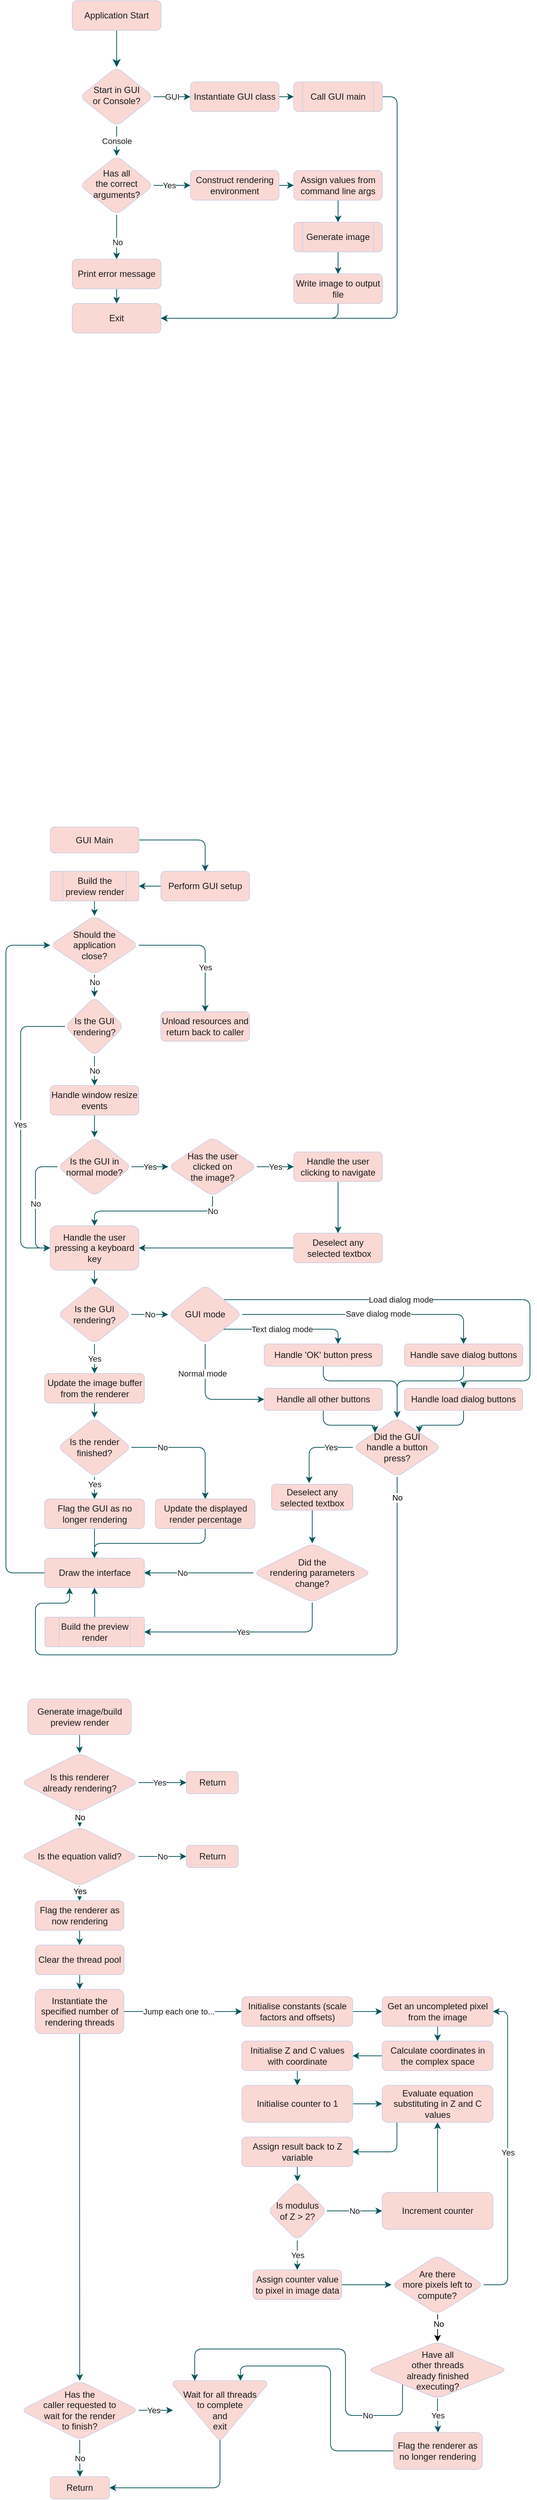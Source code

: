 <mxfile version="13.7.9" type="device"><diagram id="C5RBs43oDa-KdzZeNtuy" name="Page-1"><mxGraphModel dx="788" dy="497" grid="1" gridSize="10" guides="1" tooltips="1" connect="1" arrows="1" fold="1" page="1" pageScale="1" pageWidth="827" pageHeight="1169" math="0" shadow="0"><root><mxCell id="WIyWlLk6GJQsqaUBKTNV-0"/><mxCell id="WIyWlLk6GJQsqaUBKTNV-1" parent="WIyWlLk6GJQsqaUBKTNV-0"/><mxCell id="WIyWlLk6GJQsqaUBKTNV-2" value="" style="rounded=1;html=1;jettySize=auto;orthogonalLoop=1;fontSize=11;endArrow=classic;endFill=1;endSize=8;strokeWidth=1;shadow=0;labelBackgroundColor=none;edgeStyle=orthogonalEdgeStyle;strokeColor=#09555B;fontColor=#1A1A1A;" parent="WIyWlLk6GJQsqaUBKTNV-1" source="WIyWlLk6GJQsqaUBKTNV-3" target="WIyWlLk6GJQsqaUBKTNV-6" edge="1"><mxGeometry relative="1" as="geometry"/></mxCell><mxCell id="WIyWlLk6GJQsqaUBKTNV-3" value="Application Start" style="rounded=1;whiteSpace=wrap;html=1;fontSize=12;glass=0;strokeWidth=1;shadow=0;fillColor=#FAD9D5;strokeColor=#D0CEE2;fontColor=#1A1A1A;" parent="WIyWlLk6GJQsqaUBKTNV-1" vertex="1"><mxGeometry x="160" y="80" width="120" height="40" as="geometry"/></mxCell><mxCell id="x-4yM3eB0JK75DPWQxUd-196" value="Console" style="edgeStyle=orthogonalEdgeStyle;rounded=1;orthogonalLoop=1;jettySize=auto;html=1;fontColor=#1A1A1A;endArrow=classic;endFill=1;strokeColor=#09555B;" parent="WIyWlLk6GJQsqaUBKTNV-1" source="WIyWlLk6GJQsqaUBKTNV-6" target="WIyWlLk6GJQsqaUBKTNV-10" edge="1"><mxGeometry relative="1" as="geometry"/></mxCell><mxCell id="x-4yM3eB0JK75DPWQxUd-197" value="GUI" style="edgeStyle=orthogonalEdgeStyle;rounded=1;orthogonalLoop=1;jettySize=auto;html=1;fontColor=#1A1A1A;endArrow=classic;endFill=1;strokeColor=#09555B;" parent="WIyWlLk6GJQsqaUBKTNV-1" source="WIyWlLk6GJQsqaUBKTNV-6" target="WIyWlLk6GJQsqaUBKTNV-7" edge="1"><mxGeometry relative="1" as="geometry"/></mxCell><mxCell id="WIyWlLk6GJQsqaUBKTNV-6" value="Start in GUI&lt;br&gt;or Console?" style="rhombus;whiteSpace=wrap;html=1;shadow=0;fontFamily=Helvetica;fontSize=12;align=center;strokeWidth=1;spacing=6;spacingTop=-4;fillColor=#FAD9D5;strokeColor=#D0CEE2;fontColor=#1A1A1A;rounded=1;" parent="WIyWlLk6GJQsqaUBKTNV-1" vertex="1"><mxGeometry x="170" y="170" width="100" height="80" as="geometry"/></mxCell><mxCell id="5saQnNZ15889GfvvJSTu-20" value="" style="edgeStyle=orthogonalEdgeStyle;rounded=1;orthogonalLoop=1;jettySize=auto;html=1;strokeColor=#09555B;fontColor=#1A1A1A;" parent="WIyWlLk6GJQsqaUBKTNV-1" source="WIyWlLk6GJQsqaUBKTNV-7" target="5saQnNZ15889GfvvJSTu-17" edge="1"><mxGeometry relative="1" as="geometry"/></mxCell><mxCell id="WIyWlLk6GJQsqaUBKTNV-7" value="Instantiate GUI class" style="rounded=1;whiteSpace=wrap;html=1;fontSize=12;glass=0;strokeWidth=1;shadow=0;fillColor=#FAD9D5;strokeColor=#D0CEE2;fontColor=#1A1A1A;" parent="WIyWlLk6GJQsqaUBKTNV-1" vertex="1"><mxGeometry x="320" y="190" width="120" height="40" as="geometry"/></mxCell><mxCell id="x-4yM3eB0JK75DPWQxUd-198" value="" style="edgeStyle=orthogonalEdgeStyle;rounded=1;orthogonalLoop=1;jettySize=auto;html=1;fontColor=#1A1A1A;endArrow=classic;endFill=1;strokeColor=#09555B;" parent="WIyWlLk6GJQsqaUBKTNV-1" source="WIyWlLk6GJQsqaUBKTNV-10" target="WIyWlLk6GJQsqaUBKTNV-12" edge="1"><mxGeometry relative="1" as="geometry"/></mxCell><mxCell id="x-4yM3eB0JK75DPWQxUd-199" value="Yes" style="edgeLabel;html=1;align=center;verticalAlign=middle;resizable=0;points=[];fontColor=#1A1A1A;" parent="x-4yM3eB0JK75DPWQxUd-198" vertex="1" connectable="0"><mxGeometry x="-0.336" y="-1" relative="1" as="geometry"><mxPoint x="4" y="-1" as="offset"/></mxGeometry></mxCell><mxCell id="x-4yM3eB0JK75DPWQxUd-200" value="" style="edgeStyle=orthogonalEdgeStyle;rounded=1;orthogonalLoop=1;jettySize=auto;html=1;fontColor=#1A1A1A;endArrow=classic;endFill=1;strokeColor=#09555B;" parent="WIyWlLk6GJQsqaUBKTNV-1" source="WIyWlLk6GJQsqaUBKTNV-10" target="WIyWlLk6GJQsqaUBKTNV-11" edge="1"><mxGeometry relative="1" as="geometry"/></mxCell><mxCell id="x-4yM3eB0JK75DPWQxUd-201" value="No" style="edgeLabel;html=1;align=center;verticalAlign=middle;resizable=0;points=[];fontColor=#1A1A1A;" parent="x-4yM3eB0JK75DPWQxUd-200" vertex="1" connectable="0"><mxGeometry x="0.223" y="1" relative="1" as="geometry"><mxPoint as="offset"/></mxGeometry></mxCell><mxCell id="WIyWlLk6GJQsqaUBKTNV-10" value="Has all &lt;br&gt;the correct arguments?" style="rhombus;whiteSpace=wrap;html=1;shadow=0;fontFamily=Helvetica;fontSize=12;align=center;strokeWidth=1;spacing=6;spacingTop=-4;fillColor=#FAD9D5;strokeColor=#D0CEE2;fontColor=#1A1A1A;rounded=1;" parent="WIyWlLk6GJQsqaUBKTNV-1" vertex="1"><mxGeometry x="170" y="290" width="100" height="80" as="geometry"/></mxCell><mxCell id="5saQnNZ15889GfvvJSTu-1" value="" style="edgeStyle=orthogonalEdgeStyle;rounded=1;orthogonalLoop=1;jettySize=auto;html=1;strokeColor=#09555B;fontColor=#1A1A1A;" parent="WIyWlLk6GJQsqaUBKTNV-1" source="WIyWlLk6GJQsqaUBKTNV-11" target="5saQnNZ15889GfvvJSTu-0" edge="1"><mxGeometry relative="1" as="geometry"/></mxCell><mxCell id="WIyWlLk6GJQsqaUBKTNV-11" value="Print error message" style="rounded=1;whiteSpace=wrap;html=1;fontSize=12;glass=0;strokeWidth=1;shadow=0;fillColor=#FAD9D5;strokeColor=#D0CEE2;fontColor=#1A1A1A;" parent="WIyWlLk6GJQsqaUBKTNV-1" vertex="1"><mxGeometry x="160" y="430" width="120" height="40" as="geometry"/></mxCell><mxCell id="5saQnNZ15889GfvvJSTu-8" value="" style="edgeStyle=orthogonalEdgeStyle;rounded=1;orthogonalLoop=1;jettySize=auto;html=1;strokeColor=#09555B;fontColor=#1A1A1A;" parent="WIyWlLk6GJQsqaUBKTNV-1" source="WIyWlLk6GJQsqaUBKTNV-12" target="5saQnNZ15889GfvvJSTu-7" edge="1"><mxGeometry relative="1" as="geometry"/></mxCell><mxCell id="WIyWlLk6GJQsqaUBKTNV-12" value="Construct rendering environment" style="rounded=1;whiteSpace=wrap;html=1;fontSize=12;glass=0;strokeWidth=1;shadow=0;fillColor=#FAD9D5;strokeColor=#D0CEE2;fontColor=#1A1A1A;" parent="WIyWlLk6GJQsqaUBKTNV-1" vertex="1"><mxGeometry x="320" y="310" width="120" height="40" as="geometry"/></mxCell><mxCell id="5saQnNZ15889GfvvJSTu-0" value="Exit" style="rounded=1;whiteSpace=wrap;html=1;fontSize=12;glass=0;strokeWidth=1;shadow=0;fillColor=#FAD9D5;strokeColor=#D0CEE2;fontColor=#1A1A1A;" parent="WIyWlLk6GJQsqaUBKTNV-1" vertex="1"><mxGeometry x="160" y="490" width="120" height="40" as="geometry"/></mxCell><mxCell id="5saQnNZ15889GfvvJSTu-11" value="" style="edgeStyle=orthogonalEdgeStyle;rounded=1;orthogonalLoop=1;jettySize=auto;html=1;entryX=0.5;entryY=0;entryDx=0;entryDy=0;strokeColor=#09555B;fontColor=#1A1A1A;" parent="WIyWlLk6GJQsqaUBKTNV-1" source="5saQnNZ15889GfvvJSTu-7" target="5saQnNZ15889GfvvJSTu-15" edge="1"><mxGeometry relative="1" as="geometry"><mxPoint x="520" y="370" as="targetPoint"/></mxGeometry></mxCell><mxCell id="5saQnNZ15889GfvvJSTu-7" value="Assign values from command line args" style="rounded=1;whiteSpace=wrap;html=1;fontSize=12;glass=0;strokeWidth=1;shadow=0;fillColor=#FAD9D5;strokeColor=#D0CEE2;fontColor=#1A1A1A;" parent="WIyWlLk6GJQsqaUBKTNV-1" vertex="1"><mxGeometry x="460" y="310" width="120" height="40" as="geometry"/></mxCell><mxCell id="5saQnNZ15889GfvvJSTu-13" value="" style="edgeStyle=orthogonalEdgeStyle;rounded=1;orthogonalLoop=1;jettySize=auto;html=1;exitX=0.5;exitY=1;exitDx=0;exitDy=0;strokeColor=#09555B;fontColor=#1A1A1A;" parent="WIyWlLk6GJQsqaUBKTNV-1" source="5saQnNZ15889GfvvJSTu-15" target="5saQnNZ15889GfvvJSTu-12" edge="1"><mxGeometry relative="1" as="geometry"><mxPoint x="550" y="440" as="sourcePoint"/></mxGeometry></mxCell><mxCell id="5saQnNZ15889GfvvJSTu-14" style="edgeStyle=orthogonalEdgeStyle;rounded=1;orthogonalLoop=1;jettySize=auto;html=1;entryX=1;entryY=0.5;entryDx=0;entryDy=0;strokeColor=#09555B;fontColor=#1A1A1A;" parent="WIyWlLk6GJQsqaUBKTNV-1" source="5saQnNZ15889GfvvJSTu-12" target="5saQnNZ15889GfvvJSTu-0" edge="1"><mxGeometry relative="1" as="geometry"><Array as="points"><mxPoint x="520" y="510"/></Array></mxGeometry></mxCell><mxCell id="5saQnNZ15889GfvvJSTu-12" value="Write image to output file" style="rounded=1;whiteSpace=wrap;html=1;fontSize=12;glass=0;strokeWidth=1;shadow=0;fillColor=#FAD9D5;strokeColor=#D0CEE2;fontColor=#1A1A1A;" parent="WIyWlLk6GJQsqaUBKTNV-1" vertex="1"><mxGeometry x="460" y="450" width="120" height="40" as="geometry"/></mxCell><mxCell id="5saQnNZ15889GfvvJSTu-15" value="Generate image" style="shape=process;whiteSpace=wrap;html=1;backgroundOutline=1;fillColor=#FAD9D5;strokeColor=#D0CEE2;fontColor=#1A1A1A;rounded=1;" parent="WIyWlLk6GJQsqaUBKTNV-1" vertex="1"><mxGeometry x="460" y="380" width="120" height="40" as="geometry"/></mxCell><mxCell id="5saQnNZ15889GfvvJSTu-21" style="edgeStyle=orthogonalEdgeStyle;rounded=1;orthogonalLoop=1;jettySize=auto;html=1;entryX=1;entryY=0.5;entryDx=0;entryDy=0;strokeColor=#09555B;fontColor=#1A1A1A;" parent="WIyWlLk6GJQsqaUBKTNV-1" source="5saQnNZ15889GfvvJSTu-17" target="5saQnNZ15889GfvvJSTu-0" edge="1"><mxGeometry relative="1" as="geometry"><Array as="points"><mxPoint x="600" y="210"/><mxPoint x="600" y="510"/></Array></mxGeometry></mxCell><mxCell id="5saQnNZ15889GfvvJSTu-17" value="Call GUI main" style="shape=process;whiteSpace=wrap;html=1;backgroundOutline=1;fillColor=#FAD9D5;strokeColor=#D0CEE2;fontColor=#1A1A1A;rounded=1;" parent="WIyWlLk6GJQsqaUBKTNV-1" vertex="1"><mxGeometry x="460" y="190" width="120" height="40" as="geometry"/></mxCell><mxCell id="x-4yM3eB0JK75DPWQxUd-4" value="" style="edgeStyle=orthogonalEdgeStyle;rounded=1;orthogonalLoop=1;jettySize=auto;html=1;strokeColor=#09555B;fontColor=#1A1A1A;" parent="WIyWlLk6GJQsqaUBKTNV-1" source="x-4yM3eB0JK75DPWQxUd-0" target="x-4yM3eB0JK75DPWQxUd-3" edge="1"><mxGeometry relative="1" as="geometry"/></mxCell><mxCell id="x-4yM3eB0JK75DPWQxUd-0" value="GUI Main" style="rounded=1;whiteSpace=wrap;html=1;fillColor=#FAD9D5;strokeColor=#D0CEE2;fontColor=#1A1A1A;" parent="WIyWlLk6GJQsqaUBKTNV-1" vertex="1"><mxGeometry x="130.25" y="1199" width="120" height="35" as="geometry"/></mxCell><mxCell id="x-4yM3eB0JK75DPWQxUd-7" value="" style="edgeStyle=orthogonalEdgeStyle;rounded=1;orthogonalLoop=1;jettySize=auto;html=1;strokeColor=#09555B;fontColor=#1A1A1A;entryX=1;entryY=0.5;entryDx=0;entryDy=0;" parent="WIyWlLk6GJQsqaUBKTNV-1" source="x-4yM3eB0JK75DPWQxUd-3" target="x-4yM3eB0JK75DPWQxUd-113" edge="1"><mxGeometry relative="1" as="geometry"><Array as="points"/></mxGeometry></mxCell><mxCell id="x-4yM3eB0JK75DPWQxUd-3" value="Perform GUI setup" style="rounded=1;whiteSpace=wrap;html=1;fillColor=#FAD9D5;strokeColor=#D0CEE2;fontColor=#1A1A1A;" parent="WIyWlLk6GJQsqaUBKTNV-1" vertex="1"><mxGeometry x="280" y="1259" width="120" height="40" as="geometry"/></mxCell><mxCell id="x-4yM3eB0JK75DPWQxUd-17" value="" style="edgeStyle=orthogonalEdgeStyle;rounded=1;orthogonalLoop=1;jettySize=auto;html=1;strokeColor=#09555B;fontColor=#1A1A1A;" parent="WIyWlLk6GJQsqaUBKTNV-1" source="x-4yM3eB0JK75DPWQxUd-13" target="x-4yM3eB0JK75DPWQxUd-16" edge="1"><mxGeometry relative="1" as="geometry"/></mxCell><mxCell id="x-4yM3eB0JK75DPWQxUd-18" value="Yes" style="edgeLabel;html=1;align=center;verticalAlign=middle;resizable=0;points=[];fontColor=#1A1A1A;rounded=1;" parent="x-4yM3eB0JK75DPWQxUd-17" vertex="1" connectable="0"><mxGeometry x="0.334" relative="1" as="geometry"><mxPoint as="offset"/></mxGeometry></mxCell><mxCell id="x-4yM3eB0JK75DPWQxUd-21" style="edgeStyle=orthogonalEdgeStyle;rounded=1;orthogonalLoop=1;jettySize=auto;html=1;entryX=0.5;entryY=0;entryDx=0;entryDy=0;strokeColor=#09555B;fontColor=#1A1A1A;" parent="WIyWlLk6GJQsqaUBKTNV-1" source="x-4yM3eB0JK75DPWQxUd-13" target="x-4yM3eB0JK75DPWQxUd-26" edge="1"><mxGeometry relative="1" as="geometry"><mxPoint x="190" y="1439.0" as="targetPoint"/></mxGeometry></mxCell><mxCell id="x-4yM3eB0JK75DPWQxUd-22" value="No" style="edgeLabel;html=1;align=center;verticalAlign=middle;resizable=0;points=[];fontColor=#1A1A1A;rounded=1;" parent="x-4yM3eB0JK75DPWQxUd-21" vertex="1" connectable="0"><mxGeometry x="0.356" y="-1" relative="1" as="geometry"><mxPoint x="1" y="-4" as="offset"/></mxGeometry></mxCell><mxCell id="x-4yM3eB0JK75DPWQxUd-13" value="Should the &lt;br&gt;application &lt;br&gt;close?" style="rhombus;whiteSpace=wrap;html=1;fillColor=#FAD9D5;strokeColor=#D0CEE2;fontColor=#1A1A1A;rounded=1;" parent="WIyWlLk6GJQsqaUBKTNV-1" vertex="1"><mxGeometry x="130" y="1319" width="120" height="80" as="geometry"/></mxCell><mxCell id="x-4yM3eB0JK75DPWQxUd-16" value="Unload resources and return back to caller" style="rounded=1;whiteSpace=wrap;html=1;fillColor=#FAD9D5;strokeColor=#D0CEE2;fontColor=#1A1A1A;" parent="WIyWlLk6GJQsqaUBKTNV-1" vertex="1"><mxGeometry x="280" y="1449" width="120" height="40" as="geometry"/></mxCell><mxCell id="x-4yM3eB0JK75DPWQxUd-30" value="No" style="edgeStyle=orthogonalEdgeStyle;rounded=1;orthogonalLoop=1;jettySize=auto;html=1;entryX=0.5;entryY=0;entryDx=0;entryDy=0;strokeColor=#09555B;fontColor=#1A1A1A;" parent="WIyWlLk6GJQsqaUBKTNV-1" source="x-4yM3eB0JK75DPWQxUd-26" target="x-4yM3eB0JK75DPWQxUd-100" edge="1"><mxGeometry relative="1" as="geometry"/></mxCell><mxCell id="x-4yM3eB0JK75DPWQxUd-44" style="edgeStyle=orthogonalEdgeStyle;rounded=1;orthogonalLoop=1;jettySize=auto;html=1;entryX=0;entryY=0.5;entryDx=0;entryDy=0;strokeColor=#09555B;fontColor=#1A1A1A;" parent="WIyWlLk6GJQsqaUBKTNV-1" source="x-4yM3eB0JK75DPWQxUd-26" target="x-4yM3eB0JK75DPWQxUd-40" edge="1"><mxGeometry relative="1" as="geometry"><Array as="points"><mxPoint x="90" y="1469"/><mxPoint x="90" y="1769"/></Array></mxGeometry></mxCell><mxCell id="x-4yM3eB0JK75DPWQxUd-45" value="Yes" style="edgeLabel;html=1;align=center;verticalAlign=middle;resizable=0;points=[];fontColor=#1A1A1A;rounded=1;" parent="x-4yM3eB0JK75DPWQxUd-44" vertex="1" connectable="0"><mxGeometry x="-0.034" y="-1" relative="1" as="geometry"><mxPoint as="offset"/></mxGeometry></mxCell><mxCell id="x-4yM3eB0JK75DPWQxUd-26" value="Is the GUI rendering?" style="rhombus;whiteSpace=wrap;html=1;fillColor=#FAD9D5;strokeColor=#D0CEE2;fontColor=#1A1A1A;rounded=1;" parent="WIyWlLk6GJQsqaUBKTNV-1" vertex="1"><mxGeometry x="150" y="1429" width="80" height="80" as="geometry"/></mxCell><mxCell id="x-4yM3eB0JK75DPWQxUd-32" value="Yes" style="edgeStyle=orthogonalEdgeStyle;rounded=1;orthogonalLoop=1;jettySize=auto;html=1;entryX=0;entryY=0.5;entryDx=0;entryDy=0;strokeColor=#09555B;fontColor=#1A1A1A;" parent="WIyWlLk6GJQsqaUBKTNV-1" source="x-4yM3eB0JK75DPWQxUd-29" target="x-4yM3eB0JK75DPWQxUd-36" edge="1"><mxGeometry relative="1" as="geometry"><mxPoint as="offset"/></mxGeometry></mxCell><mxCell id="x-4yM3eB0JK75DPWQxUd-43" value="No" style="edgeStyle=orthogonalEdgeStyle;rounded=1;orthogonalLoop=1;jettySize=auto;html=1;entryX=0;entryY=0.5;entryDx=0;entryDy=0;strokeColor=#09555B;fontColor=#1A1A1A;" parent="WIyWlLk6GJQsqaUBKTNV-1" source="x-4yM3eB0JK75DPWQxUd-29" target="x-4yM3eB0JK75DPWQxUd-40" edge="1"><mxGeometry relative="1" as="geometry"><Array as="points"><mxPoint x="110" y="1659"/><mxPoint x="110" y="1769"/></Array></mxGeometry></mxCell><mxCell id="x-4yM3eB0JK75DPWQxUd-29" value="Is the GUI in normal mode?" style="rhombus;whiteSpace=wrap;html=1;fillColor=#FAD9D5;strokeColor=#D0CEE2;fontColor=#1A1A1A;rounded=1;" parent="WIyWlLk6GJQsqaUBKTNV-1" vertex="1"><mxGeometry x="140" y="1619" width="100" height="80" as="geometry"/></mxCell><mxCell id="x-4yM3eB0JK75DPWQxUd-35" value="" style="edgeStyle=orthogonalEdgeStyle;rounded=1;orthogonalLoop=1;jettySize=auto;html=1;strokeColor=#09555B;fontColor=#1A1A1A;" parent="WIyWlLk6GJQsqaUBKTNV-1" source="x-4yM3eB0JK75DPWQxUd-31" target="x-4yM3eB0JK75DPWQxUd-34" edge="1"><mxGeometry relative="1" as="geometry"/></mxCell><mxCell id="x-4yM3eB0JK75DPWQxUd-31" value="Handle the user clicking to navigate" style="rounded=1;whiteSpace=wrap;html=1;fillColor=#FAD9D5;strokeColor=#D0CEE2;fontColor=#1A1A1A;" parent="WIyWlLk6GJQsqaUBKTNV-1" vertex="1"><mxGeometry x="460" y="1639" width="120" height="40" as="geometry"/></mxCell><mxCell id="x-4yM3eB0JK75DPWQxUd-41" value="" style="edgeStyle=orthogonalEdgeStyle;rounded=1;orthogonalLoop=1;jettySize=auto;html=1;strokeColor=#09555B;fontColor=#1A1A1A;" parent="WIyWlLk6GJQsqaUBKTNV-1" source="x-4yM3eB0JK75DPWQxUd-34" target="x-4yM3eB0JK75DPWQxUd-40" edge="1"><mxGeometry relative="1" as="geometry"><Array as="points"><mxPoint x="420" y="1769"/><mxPoint x="420" y="1769"/></Array></mxGeometry></mxCell><mxCell id="x-4yM3eB0JK75DPWQxUd-34" value="Deselect any&lt;br&gt;&amp;nbsp;selected textbox" style="rounded=1;whiteSpace=wrap;html=1;fillColor=#FAD9D5;strokeColor=#D0CEE2;fontColor=#1A1A1A;" parent="WIyWlLk6GJQsqaUBKTNV-1" vertex="1"><mxGeometry x="460" y="1749" width="120" height="40" as="geometry"/></mxCell><mxCell id="x-4yM3eB0JK75DPWQxUd-38" value="Yes" style="edgeStyle=orthogonalEdgeStyle;rounded=1;orthogonalLoop=1;jettySize=auto;html=1;entryX=0;entryY=0.5;entryDx=0;entryDy=0;strokeColor=#09555B;fontColor=#1A1A1A;" parent="WIyWlLk6GJQsqaUBKTNV-1" source="x-4yM3eB0JK75DPWQxUd-36" target="x-4yM3eB0JK75DPWQxUd-31" edge="1"><mxGeometry relative="1" as="geometry"><mxPoint x="340" y="1739" as="targetPoint"/></mxGeometry></mxCell><mxCell id="x-4yM3eB0JK75DPWQxUd-42" value="No" style="edgeStyle=orthogonalEdgeStyle;rounded=1;orthogonalLoop=1;jettySize=auto;html=1;strokeColor=#09555B;fontColor=#1A1A1A;" parent="WIyWlLk6GJQsqaUBKTNV-1" source="x-4yM3eB0JK75DPWQxUd-36" target="x-4yM3eB0JK75DPWQxUd-40" edge="1"><mxGeometry x="-0.8" relative="1" as="geometry"><Array as="points"><mxPoint x="350" y="1719"/><mxPoint x="190" y="1719"/></Array><mxPoint as="offset"/></mxGeometry></mxCell><mxCell id="x-4yM3eB0JK75DPWQxUd-36" value="Has the user &lt;br&gt;clicked on &lt;br&gt;the image?" style="rhombus;whiteSpace=wrap;html=1;fillColor=#FAD9D5;strokeColor=#D0CEE2;fontColor=#1A1A1A;rounded=1;" parent="WIyWlLk6GJQsqaUBKTNV-1" vertex="1"><mxGeometry x="290" y="1619" width="120" height="80" as="geometry"/></mxCell><mxCell id="x-4yM3eB0JK75DPWQxUd-57" style="edgeStyle=orthogonalEdgeStyle;rounded=1;orthogonalLoop=1;jettySize=auto;html=1;strokeColor=#09555B;fontColor=#1A1A1A;" parent="WIyWlLk6GJQsqaUBKTNV-1" source="x-4yM3eB0JK75DPWQxUd-40" target="x-4yM3eB0JK75DPWQxUd-56" edge="1"><mxGeometry relative="1" as="geometry"/></mxCell><mxCell id="x-4yM3eB0JK75DPWQxUd-40" value="Handle the user pressing a keyboard key" style="whiteSpace=wrap;html=1;rounded=1;fillColor=#FAD9D5;strokeColor=#D0CEE2;fontColor=#1A1A1A;" parent="WIyWlLk6GJQsqaUBKTNV-1" vertex="1"><mxGeometry x="130" y="1739" width="120" height="60" as="geometry"/></mxCell><mxCell id="x-4yM3eB0JK75DPWQxUd-62" style="edgeStyle=orthogonalEdgeStyle;rounded=1;orthogonalLoop=1;jettySize=auto;html=1;exitX=1;exitY=0.5;exitDx=0;exitDy=0;entryX=0.5;entryY=0;entryDx=0;entryDy=0;strokeColor=#09555B;fontColor=#1A1A1A;" parent="WIyWlLk6GJQsqaUBKTNV-1" source="x-4yM3eB0JK75DPWQxUd-46" target="x-4yM3eB0JK75DPWQxUd-59" edge="1"><mxGeometry relative="1" as="geometry"/></mxCell><mxCell id="x-4yM3eB0JK75DPWQxUd-63" value="Save dialog mode" style="edgeLabel;html=1;align=center;verticalAlign=middle;resizable=0;points=[];fontColor=#1A1A1A;rounded=1;" parent="x-4yM3eB0JK75DPWQxUd-62" vertex="1" connectable="0"><mxGeometry x="0.08" y="1" relative="1" as="geometry"><mxPoint as="offset"/></mxGeometry></mxCell><mxCell id="x-4yM3eB0JK75DPWQxUd-67" style="edgeStyle=orthogonalEdgeStyle;rounded=1;orthogonalLoop=1;jettySize=auto;html=1;entryX=0;entryY=0.5;entryDx=0;entryDy=0;strokeColor=#09555B;fontColor=#1A1A1A;" parent="WIyWlLk6GJQsqaUBKTNV-1" source="x-4yM3eB0JK75DPWQxUd-46" target="x-4yM3eB0JK75DPWQxUd-61" edge="1"><mxGeometry relative="1" as="geometry"><Array as="points"><mxPoint x="340" y="1974"/></Array></mxGeometry></mxCell><mxCell id="x-4yM3eB0JK75DPWQxUd-68" value="Normal mode" style="edgeLabel;html=1;align=center;verticalAlign=middle;resizable=0;points=[];fontColor=#1A1A1A;rounded=1;" parent="x-4yM3eB0JK75DPWQxUd-67" vertex="1" connectable="0"><mxGeometry x="0.001" y="3" relative="1" as="geometry"><mxPoint x="-7" y="-32" as="offset"/></mxGeometry></mxCell><mxCell id="x-4yM3eB0JK75DPWQxUd-69" style="edgeStyle=orthogonalEdgeStyle;rounded=1;orthogonalLoop=1;jettySize=auto;html=1;exitX=1;exitY=0;exitDx=0;exitDy=0;entryX=0.5;entryY=0;entryDx=0;entryDy=0;strokeColor=#09555B;fontColor=#1A1A1A;" parent="WIyWlLk6GJQsqaUBKTNV-1" source="x-4yM3eB0JK75DPWQxUd-46" target="x-4yM3eB0JK75DPWQxUd-60" edge="1"><mxGeometry relative="1" as="geometry"><Array as="points"><mxPoint x="780" y="1839"/><mxPoint x="780" y="1949"/><mxPoint x="690" y="1949"/></Array></mxGeometry></mxCell><mxCell id="x-4yM3eB0JK75DPWQxUd-70" value="Load dialog mode" style="edgeLabel;html=1;align=center;verticalAlign=middle;resizable=0;points=[];fontColor=#1A1A1A;rounded=1;" parent="x-4yM3eB0JK75DPWQxUd-69" vertex="1" connectable="0"><mxGeometry x="-0.21" y="-2" relative="1" as="geometry"><mxPoint x="-7" y="-2" as="offset"/></mxGeometry></mxCell><mxCell id="x-4yM3eB0JK75DPWQxUd-46" value="GUI mode" style="rhombus;whiteSpace=wrap;html=1;fillColor=#FAD9D5;strokeColor=#D0CEE2;fontColor=#1A1A1A;rounded=1;" parent="WIyWlLk6GJQsqaUBKTNV-1" vertex="1"><mxGeometry x="290" y="1819" width="100" height="80" as="geometry"/></mxCell><mxCell id="x-4yM3eB0JK75DPWQxUd-72" style="edgeStyle=orthogonalEdgeStyle;rounded=1;orthogonalLoop=1;jettySize=auto;html=1;entryX=0.5;entryY=0;entryDx=0;entryDy=0;strokeColor=#09555B;fontColor=#1A1A1A;" parent="WIyWlLk6GJQsqaUBKTNV-1" source="x-4yM3eB0JK75DPWQxUd-51" target="x-4yM3eB0JK75DPWQxUd-71" edge="1"><mxGeometry relative="1" as="geometry"><Array as="points"><mxPoint x="500" y="1949"/><mxPoint x="600" y="1949"/></Array></mxGeometry></mxCell><mxCell id="x-4yM3eB0JK75DPWQxUd-51" value="Handle 'OK' button press" style="rounded=1;whiteSpace=wrap;html=1;fillColor=#FAD9D5;strokeColor=#D0CEE2;fontColor=#1A1A1A;" parent="WIyWlLk6GJQsqaUBKTNV-1" vertex="1"><mxGeometry x="420" y="1899" width="160" height="30" as="geometry"/></mxCell><mxCell id="x-4yM3eB0JK75DPWQxUd-52" value="" style="edgeStyle=orthogonalEdgeStyle;rounded=1;orthogonalLoop=1;jettySize=auto;html=1;exitX=1;exitY=1;exitDx=0;exitDy=0;strokeColor=#09555B;fontColor=#1A1A1A;" parent="WIyWlLk6GJQsqaUBKTNV-1" source="x-4yM3eB0JK75DPWQxUd-46" target="x-4yM3eB0JK75DPWQxUd-51" edge="1"><mxGeometry relative="1" as="geometry"><Array as="points"><mxPoint x="520" y="1879"/></Array></mxGeometry></mxCell><mxCell id="x-4yM3eB0JK75DPWQxUd-53" value="Text dialog mode" style="edgeLabel;html=1;align=center;verticalAlign=middle;resizable=0;points=[];fontColor=#1A1A1A;rounded=1;" parent="x-4yM3eB0JK75DPWQxUd-52" vertex="1" connectable="0"><mxGeometry x="0.202" relative="1" as="geometry"><mxPoint x="-26" as="offset"/></mxGeometry></mxCell><mxCell id="x-4yM3eB0JK75DPWQxUd-58" value="No" style="edgeStyle=orthogonalEdgeStyle;rounded=1;orthogonalLoop=1;jettySize=auto;html=1;entryX=0;entryY=0.5;entryDx=0;entryDy=0;exitX=1;exitY=0.5;exitDx=0;exitDy=0;strokeColor=#09555B;fontColor=#1A1A1A;" parent="WIyWlLk6GJQsqaUBKTNV-1" source="x-4yM3eB0JK75DPWQxUd-56" target="x-4yM3eB0JK75DPWQxUd-46" edge="1"><mxGeometry relative="1" as="geometry"><Array as="points"><mxPoint x="270" y="1859"/><mxPoint x="270" y="1859"/></Array></mxGeometry></mxCell><mxCell id="x-4yM3eB0JK75DPWQxUd-82" value="Yes" style="edgeStyle=orthogonalEdgeStyle;rounded=1;orthogonalLoop=1;jettySize=auto;html=1;entryX=0.5;entryY=0;entryDx=0;entryDy=0;strokeColor=#09555B;fontColor=#1A1A1A;" parent="WIyWlLk6GJQsqaUBKTNV-1" source="x-4yM3eB0JK75DPWQxUd-56" target="x-4yM3eB0JK75DPWQxUd-81" edge="1"><mxGeometry relative="1" as="geometry"/></mxCell><mxCell id="x-4yM3eB0JK75DPWQxUd-56" value="Is the GUI rendering?" style="rhombus;whiteSpace=wrap;html=1;fillColor=#FAD9D5;strokeColor=#D0CEE2;fontColor=#1A1A1A;rounded=1;" parent="WIyWlLk6GJQsqaUBKTNV-1" vertex="1"><mxGeometry x="140" y="1819" width="100" height="80" as="geometry"/></mxCell><mxCell id="x-4yM3eB0JK75DPWQxUd-73" style="edgeStyle=orthogonalEdgeStyle;rounded=1;orthogonalLoop=1;jettySize=auto;html=1;entryX=0.5;entryY=0;entryDx=0;entryDy=0;strokeColor=#09555B;fontColor=#1A1A1A;" parent="WIyWlLk6GJQsqaUBKTNV-1" source="x-4yM3eB0JK75DPWQxUd-59" target="x-4yM3eB0JK75DPWQxUd-71" edge="1"><mxGeometry relative="1" as="geometry"><Array as="points"><mxPoint x="690" y="1949"/><mxPoint x="600" y="1949"/></Array></mxGeometry></mxCell><mxCell id="x-4yM3eB0JK75DPWQxUd-59" value="Handle save dialog buttons" style="rounded=1;whiteSpace=wrap;html=1;fillColor=#FAD9D5;strokeColor=#D0CEE2;fontColor=#1A1A1A;" parent="WIyWlLk6GJQsqaUBKTNV-1" vertex="1"><mxGeometry x="610" y="1899" width="160" height="30" as="geometry"/></mxCell><mxCell id="x-4yM3eB0JK75DPWQxUd-75" style="edgeStyle=orthogonalEdgeStyle;rounded=1;orthogonalLoop=1;jettySize=auto;html=1;entryX=1;entryY=0;entryDx=0;entryDy=0;strokeColor=#09555B;fontColor=#1A1A1A;" parent="WIyWlLk6GJQsqaUBKTNV-1" source="x-4yM3eB0JK75DPWQxUd-60" target="x-4yM3eB0JK75DPWQxUd-71" edge="1"><mxGeometry relative="1" as="geometry"/></mxCell><mxCell id="x-4yM3eB0JK75DPWQxUd-60" value="Handle load dialog buttons" style="rounded=1;whiteSpace=wrap;html=1;fillColor=#FAD9D5;strokeColor=#D0CEE2;fontColor=#1A1A1A;" parent="WIyWlLk6GJQsqaUBKTNV-1" vertex="1"><mxGeometry x="610" y="1959" width="160" height="30" as="geometry"/></mxCell><mxCell id="x-4yM3eB0JK75DPWQxUd-74" style="edgeStyle=orthogonalEdgeStyle;rounded=1;orthogonalLoop=1;jettySize=auto;html=1;entryX=0;entryY=0;entryDx=0;entryDy=0;strokeColor=#09555B;fontColor=#1A1A1A;" parent="WIyWlLk6GJQsqaUBKTNV-1" source="x-4yM3eB0JK75DPWQxUd-61" target="x-4yM3eB0JK75DPWQxUd-71" edge="1"><mxGeometry relative="1" as="geometry"/></mxCell><mxCell id="x-4yM3eB0JK75DPWQxUd-61" value="Handle all other buttons" style="rounded=1;whiteSpace=wrap;html=1;fillColor=#FAD9D5;strokeColor=#D0CEE2;fontColor=#1A1A1A;" parent="WIyWlLk6GJQsqaUBKTNV-1" vertex="1"><mxGeometry x="420" y="1959" width="160" height="30" as="geometry"/></mxCell><mxCell id="x-4yM3eB0JK75DPWQxUd-78" value="Yes" style="edgeStyle=orthogonalEdgeStyle;rounded=1;orthogonalLoop=1;jettySize=auto;html=1;strokeColor=#09555B;fontColor=#1A1A1A;entryX=0.462;entryY=-0.045;entryDx=0;entryDy=0;entryPerimeter=0;" parent="WIyWlLk6GJQsqaUBKTNV-1" source="x-4yM3eB0JK75DPWQxUd-71" target="x-4yM3eB0JK75DPWQxUd-77" edge="1"><mxGeometry x="-0.442" relative="1" as="geometry"><Array as="points"><mxPoint x="481" y="2039"/></Array><mxPoint as="offset"/></mxGeometry></mxCell><mxCell id="_N15HcIS8gnI4T4K9z1o-0" style="edgeStyle=orthogonalEdgeStyle;rounded=1;orthogonalLoop=1;jettySize=auto;html=1;entryX=0.25;entryY=1;entryDx=0;entryDy=0;fontColor=#1A1A1A;strokeColor=#09555B;endFill=1;" parent="WIyWlLk6GJQsqaUBKTNV-1" source="x-4yM3eB0JK75DPWQxUd-71" target="x-4yM3eB0JK75DPWQxUd-94" edge="1"><mxGeometry relative="1" as="geometry"><Array as="points"><mxPoint x="600" y="2320"/><mxPoint x="110" y="2320"/><mxPoint x="110" y="2250"/><mxPoint x="156" y="2250"/></Array></mxGeometry></mxCell><mxCell id="_N15HcIS8gnI4T4K9z1o-1" value="No" style="edgeLabel;html=1;align=center;verticalAlign=middle;resizable=0;points=[];" parent="_N15HcIS8gnI4T4K9z1o-0" vertex="1" connectable="0"><mxGeometry x="-0.657" y="2" relative="1" as="geometry"><mxPoint x="-2" y="-121.5" as="offset"/></mxGeometry></mxCell><mxCell id="x-4yM3eB0JK75DPWQxUd-71" value="Did the GUI &lt;br&gt;handle a button press?" style="rhombus;whiteSpace=wrap;html=1;fillColor=#FAD9D5;strokeColor=#D0CEE2;fontColor=#1A1A1A;rounded=1;" parent="WIyWlLk6GJQsqaUBKTNV-1" vertex="1"><mxGeometry x="540" y="1999" width="120" height="80" as="geometry"/></mxCell><mxCell id="x-4yM3eB0JK75DPWQxUd-104" style="edgeStyle=orthogonalEdgeStyle;rounded=1;orthogonalLoop=1;jettySize=auto;html=1;entryX=0.5;entryY=0;entryDx=0;entryDy=0;fontColor=#1A1A1A;endArrow=classic;endFill=1;strokeColor=#09555B;" parent="WIyWlLk6GJQsqaUBKTNV-1" source="x-4yM3eB0JK75DPWQxUd-77" target="x-4yM3eB0JK75DPWQxUd-103" edge="1"><mxGeometry relative="1" as="geometry"/></mxCell><mxCell id="x-4yM3eB0JK75DPWQxUd-77" value="Deselect any selected textbox" style="rounded=1;whiteSpace=wrap;html=1;fillColor=#FAD9D5;strokeColor=#D0CEE2;fontColor=#1A1A1A;" parent="WIyWlLk6GJQsqaUBKTNV-1" vertex="1"><mxGeometry x="430" y="2089" width="110" height="35" as="geometry"/></mxCell><mxCell id="x-4yM3eB0JK75DPWQxUd-86" style="edgeStyle=orthogonalEdgeStyle;rounded=1;orthogonalLoop=1;jettySize=auto;html=1;strokeColor=#09555B;fontColor=#1A1A1A;" parent="WIyWlLk6GJQsqaUBKTNV-1" source="x-4yM3eB0JK75DPWQxUd-81" target="x-4yM3eB0JK75DPWQxUd-85" edge="1"><mxGeometry relative="1" as="geometry"/></mxCell><mxCell id="x-4yM3eB0JK75DPWQxUd-81" value="Update the image buffer from the renderer" style="rounded=1;whiteSpace=wrap;html=1;fillColor=#FAD9D5;strokeColor=#D0CEE2;fontColor=#1A1A1A;" parent="WIyWlLk6GJQsqaUBKTNV-1" vertex="1"><mxGeometry x="122.5" y="1939" width="135" height="40" as="geometry"/></mxCell><mxCell id="x-4yM3eB0JK75DPWQxUd-89" value="Yes" style="edgeStyle=orthogonalEdgeStyle;rounded=1;orthogonalLoop=1;jettySize=auto;html=1;entryX=0.5;entryY=0;entryDx=0;entryDy=0;strokeColor=#09555B;fontColor=#1A1A1A;" parent="WIyWlLk6GJQsqaUBKTNV-1" source="x-4yM3eB0JK75DPWQxUd-85" target="x-4yM3eB0JK75DPWQxUd-88" edge="1"><mxGeometry x="0.202" relative="1" as="geometry"><mxPoint as="offset"/></mxGeometry></mxCell><mxCell id="x-4yM3eB0JK75DPWQxUd-90" style="edgeStyle=orthogonalEdgeStyle;rounded=1;orthogonalLoop=1;jettySize=auto;html=1;entryX=0.5;entryY=0;entryDx=0;entryDy=0;strokeColor=#09555B;fontColor=#1A1A1A;" parent="WIyWlLk6GJQsqaUBKTNV-1" source="x-4yM3eB0JK75DPWQxUd-85" target="x-4yM3eB0JK75DPWQxUd-92" edge="1"><mxGeometry relative="1" as="geometry"><mxPoint x="330" y="2119" as="targetPoint"/></mxGeometry></mxCell><mxCell id="x-4yM3eB0JK75DPWQxUd-91" value="No" style="edgeLabel;html=1;align=center;verticalAlign=middle;resizable=0;points=[];fontColor=#1A1A1A;rounded=1;" parent="x-4yM3eB0JK75DPWQxUd-90" vertex="1" connectable="0"><mxGeometry x="-0.554" y="2" relative="1" as="geometry"><mxPoint x="4" y="2" as="offset"/></mxGeometry></mxCell><mxCell id="x-4yM3eB0JK75DPWQxUd-85" value="Is the render finished?" style="rhombus;whiteSpace=wrap;html=1;fillColor=#FAD9D5;strokeColor=#D0CEE2;fontColor=#1A1A1A;rounded=1;" parent="WIyWlLk6GJQsqaUBKTNV-1" vertex="1"><mxGeometry x="140" y="1999" width="100" height="80" as="geometry"/></mxCell><mxCell id="x-4yM3eB0JK75DPWQxUd-95" style="edgeStyle=orthogonalEdgeStyle;rounded=1;orthogonalLoop=1;jettySize=auto;html=1;strokeColor=#09555B;fontColor=#1A1A1A;" parent="WIyWlLk6GJQsqaUBKTNV-1" source="x-4yM3eB0JK75DPWQxUd-88" target="x-4yM3eB0JK75DPWQxUd-94" edge="1"><mxGeometry relative="1" as="geometry"/></mxCell><mxCell id="x-4yM3eB0JK75DPWQxUd-88" value="Flag the GUI as no longer rendering" style="rounded=1;whiteSpace=wrap;html=1;fillColor=#FAD9D5;strokeColor=#D0CEE2;fontColor=#1A1A1A;" parent="WIyWlLk6GJQsqaUBKTNV-1" vertex="1"><mxGeometry x="122.5" y="2109" width="135" height="40" as="geometry"/></mxCell><mxCell id="x-4yM3eB0JK75DPWQxUd-96" style="edgeStyle=orthogonalEdgeStyle;rounded=1;orthogonalLoop=1;jettySize=auto;html=1;entryX=0.5;entryY=0;entryDx=0;entryDy=0;strokeColor=#09555B;fontColor=#1A1A1A;" parent="WIyWlLk6GJQsqaUBKTNV-1" source="x-4yM3eB0JK75DPWQxUd-92" target="x-4yM3eB0JK75DPWQxUd-94" edge="1"><mxGeometry relative="1" as="geometry"><Array as="points"><mxPoint x="340" y="2169"/><mxPoint x="190" y="2169"/></Array></mxGeometry></mxCell><mxCell id="x-4yM3eB0JK75DPWQxUd-92" value="Update the displayed render percentage" style="rounded=1;whiteSpace=wrap;html=1;fillColor=#FAD9D5;strokeColor=#D0CEE2;fontColor=#1A1A1A;" parent="WIyWlLk6GJQsqaUBKTNV-1" vertex="1"><mxGeometry x="272.5" y="2109" width="135" height="40" as="geometry"/></mxCell><mxCell id="x-4yM3eB0JK75DPWQxUd-98" style="edgeStyle=orthogonalEdgeStyle;rounded=1;orthogonalLoop=1;jettySize=auto;html=1;strokeColor=#09555B;fontColor=#1A1A1A;" parent="WIyWlLk6GJQsqaUBKTNV-1" source="x-4yM3eB0JK75DPWQxUd-94" target="x-4yM3eB0JK75DPWQxUd-13" edge="1"><mxGeometry relative="1" as="geometry"><mxPoint x="50" y="1139" as="targetPoint"/><Array as="points"><mxPoint x="70" y="2209"/><mxPoint x="70" y="1359"/></Array></mxGeometry></mxCell><mxCell id="x-4yM3eB0JK75DPWQxUd-94" value="Draw the interface" style="rounded=1;whiteSpace=wrap;html=1;fillColor=#FAD9D5;strokeColor=#D0CEE2;fontColor=#1A1A1A;" parent="WIyWlLk6GJQsqaUBKTNV-1" vertex="1"><mxGeometry x="122.5" y="2189" width="135" height="40" as="geometry"/></mxCell><mxCell id="x-4yM3eB0JK75DPWQxUd-101" style="edgeStyle=orthogonalEdgeStyle;rounded=1;orthogonalLoop=1;jettySize=auto;html=1;entryX=0.5;entryY=0;entryDx=0;entryDy=0;strokeColor=#09555B;fontColor=#1A1A1A;" parent="WIyWlLk6GJQsqaUBKTNV-1" source="x-4yM3eB0JK75DPWQxUd-100" target="x-4yM3eB0JK75DPWQxUd-29" edge="1"><mxGeometry relative="1" as="geometry"/></mxCell><mxCell id="x-4yM3eB0JK75DPWQxUd-100" value="Handle window resize events" style="rounded=1;whiteSpace=wrap;html=1;fillColor=#FAD9D5;strokeColor=#D0CEE2;fontColor=#1A1A1A;" parent="WIyWlLk6GJQsqaUBKTNV-1" vertex="1"><mxGeometry x="130" y="1549" width="120" height="40" as="geometry"/></mxCell><mxCell id="x-4yM3eB0JK75DPWQxUd-107" value="Yes" style="edgeStyle=orthogonalEdgeStyle;rounded=1;orthogonalLoop=1;jettySize=auto;html=1;fontColor=#1A1A1A;endArrow=classic;endFill=1;strokeColor=#09555B;entryX=1;entryY=0.5;entryDx=0;entryDy=0;" parent="WIyWlLk6GJQsqaUBKTNV-1" source="x-4yM3eB0JK75DPWQxUd-103" target="x-4yM3eB0JK75DPWQxUd-112" edge="1"><mxGeometry relative="1" as="geometry"><mxPoint x="258.75" y="2289" as="targetPoint"/><Array as="points"><mxPoint x="485" y="2289"/></Array></mxGeometry></mxCell><mxCell id="x-4yM3eB0JK75DPWQxUd-108" style="edgeStyle=orthogonalEdgeStyle;rounded=1;orthogonalLoop=1;jettySize=auto;html=1;entryX=1;entryY=0.5;entryDx=0;entryDy=0;fontColor=#1A1A1A;endArrow=classic;endFill=1;strokeColor=#09555B;" parent="WIyWlLk6GJQsqaUBKTNV-1" source="x-4yM3eB0JK75DPWQxUd-103" target="x-4yM3eB0JK75DPWQxUd-94" edge="1"><mxGeometry relative="1" as="geometry"><Array as="points"><mxPoint x="330" y="2209"/><mxPoint x="330" y="2209"/></Array></mxGeometry></mxCell><mxCell id="x-4yM3eB0JK75DPWQxUd-109" value="No" style="edgeLabel;html=1;align=center;verticalAlign=middle;resizable=0;points=[];fontColor=#1A1A1A;" parent="x-4yM3eB0JK75DPWQxUd-108" vertex="1" connectable="0"><mxGeometry x="0.306" relative="1" as="geometry"><mxPoint as="offset"/></mxGeometry></mxCell><mxCell id="x-4yM3eB0JK75DPWQxUd-103" value="Did the &lt;br&gt;rendering parameters &lt;br&gt;change?" style="rhombus;whiteSpace=wrap;html=1;fillColor=#FAD9D5;strokeColor=#D0CEE2;fontColor=#1A1A1A;rounded=1;" parent="WIyWlLk6GJQsqaUBKTNV-1" vertex="1"><mxGeometry x="405" y="2169" width="160" height="80" as="geometry"/></mxCell><mxCell id="x-4yM3eB0JK75DPWQxUd-110" style="edgeStyle=orthogonalEdgeStyle;rounded=1;orthogonalLoop=1;jettySize=auto;html=1;entryX=0.5;entryY=1;entryDx=0;entryDy=0;fontColor=#1A1A1A;endArrow=classic;endFill=1;strokeColor=#09555B;exitX=0.5;exitY=0;exitDx=0;exitDy=0;" parent="WIyWlLk6GJQsqaUBKTNV-1" source="x-4yM3eB0JK75DPWQxUd-112" target="x-4yM3eB0JK75DPWQxUd-94" edge="1"><mxGeometry relative="1" as="geometry"><mxPoint x="190.048" y="2269" as="sourcePoint"/></mxGeometry></mxCell><mxCell id="x-4yM3eB0JK75DPWQxUd-112" value="Build the preview render" style="verticalLabelPosition=middle;verticalAlign=middle;html=1;shape=process;whiteSpace=wrap;rounded=1;size=0.14;arcSize=6;fontColor=#1A1A1A;strokeColor=#D0CEE2;fillColor=#FAD9D5;horizontal=1;labelPosition=center;align=center;" parent="WIyWlLk6GJQsqaUBKTNV-1" vertex="1"><mxGeometry x="123" y="2269" width="134.5" height="40" as="geometry"/></mxCell><mxCell id="x-4yM3eB0JK75DPWQxUd-114" style="edgeStyle=orthogonalEdgeStyle;rounded=1;orthogonalLoop=1;jettySize=auto;html=1;entryX=0.5;entryY=0;entryDx=0;entryDy=0;fontColor=#1A1A1A;endArrow=classic;endFill=1;strokeColor=#09555B;" parent="WIyWlLk6GJQsqaUBKTNV-1" source="x-4yM3eB0JK75DPWQxUd-113" target="x-4yM3eB0JK75DPWQxUd-13" edge="1"><mxGeometry relative="1" as="geometry"/></mxCell><mxCell id="x-4yM3eB0JK75DPWQxUd-113" value="Build the preview render" style="verticalLabelPosition=middle;verticalAlign=middle;html=1;shape=process;whiteSpace=wrap;rounded=1;size=0.14;arcSize=6;fontColor=#1A1A1A;strokeColor=#D0CEE2;fillColor=#FAD9D5;horizontal=1;labelPosition=center;align=center;" parent="WIyWlLk6GJQsqaUBKTNV-1" vertex="1"><mxGeometry x="130" y="1259" width="120" height="40" as="geometry"/></mxCell><mxCell id="x-4yM3eB0JK75DPWQxUd-119" value="" style="edgeStyle=orthogonalEdgeStyle;rounded=1;orthogonalLoop=1;jettySize=auto;html=1;fontColor=#1A1A1A;endArrow=classic;endFill=1;strokeColor=#09555B;" parent="WIyWlLk6GJQsqaUBKTNV-1" source="x-4yM3eB0JK75DPWQxUd-115" target="x-4yM3eB0JK75DPWQxUd-118" edge="1"><mxGeometry relative="1" as="geometry"/></mxCell><mxCell id="x-4yM3eB0JK75DPWQxUd-115" value="Generate image/build preview render" style="rounded=1;whiteSpace=wrap;html=1;fillColor=#FAD9D5;strokeColor=#D0CEE2;fontColor=#1A1A1A;" parent="WIyWlLk6GJQsqaUBKTNV-1" vertex="1"><mxGeometry x="99.75" y="2380" width="140" height="48" as="geometry"/></mxCell><mxCell id="x-4yM3eB0JK75DPWQxUd-122" value="" style="edgeStyle=orthogonalEdgeStyle;rounded=1;orthogonalLoop=1;jettySize=auto;html=1;fontColor=#1A1A1A;endArrow=classic;endFill=1;strokeColor=#09555B;" parent="WIyWlLk6GJQsqaUBKTNV-1" source="x-4yM3eB0JK75DPWQxUd-118" target="x-4yM3eB0JK75DPWQxUd-121" edge="1"><mxGeometry relative="1" as="geometry"/></mxCell><mxCell id="x-4yM3eB0JK75DPWQxUd-123" value="Yes" style="edgeLabel;html=1;align=center;verticalAlign=middle;resizable=0;points=[];fontColor=#1A1A1A;" parent="x-4yM3eB0JK75DPWQxUd-122" vertex="1" connectable="0"><mxGeometry x="-0.296" y="-1" relative="1" as="geometry"><mxPoint x="5" y="-1" as="offset"/></mxGeometry></mxCell><mxCell id="x-4yM3eB0JK75DPWQxUd-125" style="edgeStyle=orthogonalEdgeStyle;rounded=1;orthogonalLoop=1;jettySize=auto;html=1;entryX=0.5;entryY=0;entryDx=0;entryDy=0;fontColor=#1A1A1A;endArrow=classic;endFill=1;strokeColor=#09555B;" parent="WIyWlLk6GJQsqaUBKTNV-1" source="x-4yM3eB0JK75DPWQxUd-118" target="x-4yM3eB0JK75DPWQxUd-124" edge="1"><mxGeometry relative="1" as="geometry"/></mxCell><mxCell id="sUTgijWtjcmLuISCZ5bP-0" value="No" style="edgeLabel;html=1;align=center;verticalAlign=middle;resizable=0;points=[];" vertex="1" connectable="0" parent="x-4yM3eB0JK75DPWQxUd-125"><mxGeometry x="0.313" y="1" relative="1" as="geometry"><mxPoint x="-1.06" y="-6.31" as="offset"/></mxGeometry></mxCell><mxCell id="x-4yM3eB0JK75DPWQxUd-118" value="&lt;span&gt;Is this renderer &lt;br&gt;already rendering?&lt;/span&gt;" style="rhombus;whiteSpace=wrap;html=1;fillColor=#FAD9D5;strokeColor=#D0CEE2;fontColor=#1A1A1A;rounded=1;" parent="WIyWlLk6GJQsqaUBKTNV-1" vertex="1"><mxGeometry x="90.25" y="2453" width="159.5" height="80" as="geometry"/></mxCell><mxCell id="x-4yM3eB0JK75DPWQxUd-121" value="Return" style="whiteSpace=wrap;html=1;fillColor=#FAD9D5;strokeColor=#D0CEE2;fontColor=#1A1A1A;rounded=1;" parent="WIyWlLk6GJQsqaUBKTNV-1" vertex="1"><mxGeometry x="314.5" y="2478" width="70.25" height="30" as="geometry"/></mxCell><mxCell id="x-4yM3eB0JK75DPWQxUd-127" value="No" style="edgeStyle=orthogonalEdgeStyle;rounded=1;orthogonalLoop=1;jettySize=auto;html=1;entryX=0;entryY=0.5;entryDx=0;entryDy=0;fontColor=#1A1A1A;endArrow=classic;endFill=1;strokeColor=#09555B;" parent="WIyWlLk6GJQsqaUBKTNV-1" source="x-4yM3eB0JK75DPWQxUd-124" target="x-4yM3eB0JK75DPWQxUd-126" edge="1"><mxGeometry relative="1" as="geometry"/></mxCell><mxCell id="x-4yM3eB0JK75DPWQxUd-131" value="" style="edgeStyle=orthogonalEdgeStyle;rounded=1;orthogonalLoop=1;jettySize=auto;html=1;fontColor=#1A1A1A;endArrow=classic;endFill=1;strokeColor=#09555B;" parent="WIyWlLk6GJQsqaUBKTNV-1" source="x-4yM3eB0JK75DPWQxUd-124" target="x-4yM3eB0JK75DPWQxUd-130" edge="1"><mxGeometry relative="1" as="geometry"/></mxCell><mxCell id="sUTgijWtjcmLuISCZ5bP-1" value="Yes" style="edgeLabel;html=1;align=center;verticalAlign=middle;resizable=0;points=[];" vertex="1" connectable="0" parent="x-4yM3eB0JK75DPWQxUd-131"><mxGeometry x="1" y="9" relative="1" as="geometry"><mxPoint x="0.29" y="-13" as="offset"/></mxGeometry></mxCell><mxCell id="x-4yM3eB0JK75DPWQxUd-124" value="Is the equation valid?" style="rhombus;whiteSpace=wrap;html=1;fillColor=#FAD9D5;strokeColor=#D0CEE2;fontColor=#1A1A1A;rounded=1;" parent="WIyWlLk6GJQsqaUBKTNV-1" vertex="1"><mxGeometry x="90" y="2553" width="159.5" height="80" as="geometry"/></mxCell><mxCell id="x-4yM3eB0JK75DPWQxUd-126" value="Return" style="whiteSpace=wrap;html=1;fillColor=#FAD9D5;strokeColor=#D0CEE2;fontColor=#1A1A1A;rounded=1;" parent="WIyWlLk6GJQsqaUBKTNV-1" vertex="1"><mxGeometry x="314.5" y="2578" width="70.25" height="30" as="geometry"/></mxCell><mxCell id="x-4yM3eB0JK75DPWQxUd-134" style="edgeStyle=orthogonalEdgeStyle;rounded=1;orthogonalLoop=1;jettySize=auto;html=1;fontColor=#1A1A1A;endArrow=classic;endFill=1;strokeColor=#09555B;" parent="WIyWlLk6GJQsqaUBKTNV-1" source="x-4yM3eB0JK75DPWQxUd-130" target="x-4yM3eB0JK75DPWQxUd-133" edge="1"><mxGeometry relative="1" as="geometry"/></mxCell><mxCell id="x-4yM3eB0JK75DPWQxUd-130" value="Flag the renderer as now rendering" style="whiteSpace=wrap;html=1;fillColor=#FAD9D5;strokeColor=#D0CEE2;fontColor=#1A1A1A;rounded=1;" parent="WIyWlLk6GJQsqaUBKTNV-1" vertex="1"><mxGeometry x="109.75" y="2653" width="120" height="40" as="geometry"/></mxCell><mxCell id="x-4yM3eB0JK75DPWQxUd-153" style="edgeStyle=orthogonalEdgeStyle;rounded=1;orthogonalLoop=1;jettySize=auto;html=1;entryX=1;entryY=0.5;entryDx=0;entryDy=0;fontColor=#1A1A1A;endArrow=classic;endFill=1;strokeColor=#09555B;" parent="WIyWlLk6GJQsqaUBKTNV-1" source="x-4yM3eB0JK75DPWQxUd-132" target="x-4yM3eB0JK75DPWQxUd-150" edge="1"><mxGeometry relative="1" as="geometry"><Array as="points"><mxPoint x="360" y="3448"/></Array></mxGeometry></mxCell><mxCell id="x-4yM3eB0JK75DPWQxUd-132" value="Wait for all threads &lt;br&gt;to complete &lt;br&gt;and &lt;br&gt;exit" style="strokeWidth=1;html=1;shape=mxgraph.flowchart.merge_or_storage;whiteSpace=wrap;rounded=1;fontColor=#1A1A1A;fillColor=#FAD9D5;strokeColor=#D0CEE2;" parent="WIyWlLk6GJQsqaUBKTNV-1" vertex="1"><mxGeometry x="296.25" y="3303" width="127.5" height="80" as="geometry"/></mxCell><mxCell id="x-4yM3eB0JK75DPWQxUd-140" value="" style="edgeStyle=orthogonalEdgeStyle;rounded=1;orthogonalLoop=1;jettySize=auto;html=1;fontColor=#1A1A1A;endArrow=classic;endFill=1;strokeColor=#09555B;" parent="WIyWlLk6GJQsqaUBKTNV-1" source="x-4yM3eB0JK75DPWQxUd-133" target="x-4yM3eB0JK75DPWQxUd-139" edge="1"><mxGeometry relative="1" as="geometry"/></mxCell><mxCell id="x-4yM3eB0JK75DPWQxUd-133" value="Clear the thread pool" style="whiteSpace=wrap;html=1;fillColor=#FAD9D5;strokeColor=#D0CEE2;fontColor=#1A1A1A;rounded=1;" parent="WIyWlLk6GJQsqaUBKTNV-1" vertex="1"><mxGeometry x="110" y="2713" width="120" height="40" as="geometry"/></mxCell><mxCell id="x-4yM3eB0JK75DPWQxUd-143" value="" style="edgeStyle=orthogonalEdgeStyle;rounded=1;orthogonalLoop=1;jettySize=auto;html=1;fontColor=#1A1A1A;endArrow=classic;endFill=1;strokeColor=#09555B;" parent="WIyWlLk6GJQsqaUBKTNV-1" source="x-4yM3eB0JK75DPWQxUd-139" target="x-4yM3eB0JK75DPWQxUd-142" edge="1"><mxGeometry relative="1" as="geometry"/></mxCell><mxCell id="x-4yM3eB0JK75DPWQxUd-144" value="Jump each one to..." style="edgeLabel;html=1;align=center;verticalAlign=middle;resizable=0;points=[];fontColor=#1A1A1A;" parent="x-4yM3eB0JK75DPWQxUd-143" vertex="1" connectable="0"><mxGeometry x="0.183" y="-2" relative="1" as="geometry"><mxPoint x="-21" y="-2" as="offset"/></mxGeometry></mxCell><mxCell id="x-4yM3eB0JK75DPWQxUd-148" value="" style="edgeStyle=orthogonalEdgeStyle;rounded=1;orthogonalLoop=1;jettySize=auto;html=1;fontColor=#1A1A1A;endArrow=classic;endFill=1;strokeColor=#09555B;" parent="WIyWlLk6GJQsqaUBKTNV-1" source="x-4yM3eB0JK75DPWQxUd-139" target="x-4yM3eB0JK75DPWQxUd-147" edge="1"><mxGeometry relative="1" as="geometry"/></mxCell><mxCell id="x-4yM3eB0JK75DPWQxUd-139" value="Instantiate the specified number of rendering threads" style="whiteSpace=wrap;html=1;fillColor=#FAD9D5;strokeColor=#D0CEE2;fontColor=#1A1A1A;rounded=1;" parent="WIyWlLk6GJQsqaUBKTNV-1" vertex="1"><mxGeometry x="109.75" y="2773" width="120" height="60" as="geometry"/></mxCell><mxCell id="x-4yM3eB0JK75DPWQxUd-156" value="" style="edgeStyle=orthogonalEdgeStyle;rounded=1;orthogonalLoop=1;jettySize=auto;html=1;fontColor=#1A1A1A;endArrow=classic;endFill=1;strokeColor=#09555B;" parent="WIyWlLk6GJQsqaUBKTNV-1" source="x-4yM3eB0JK75DPWQxUd-142" target="x-4yM3eB0JK75DPWQxUd-155" edge="1"><mxGeometry relative="1" as="geometry"/></mxCell><mxCell id="x-4yM3eB0JK75DPWQxUd-142" value="Initialise constants (scale factors and offsets)" style="whiteSpace=wrap;html=1;fillColor=#FAD9D5;strokeColor=#D0CEE2;fontColor=#1A1A1A;rounded=1;" parent="WIyWlLk6GJQsqaUBKTNV-1" vertex="1"><mxGeometry x="389.75" y="2783" width="150" height="40" as="geometry"/></mxCell><mxCell id="x-4yM3eB0JK75DPWQxUd-151" value="No" style="edgeStyle=orthogonalEdgeStyle;rounded=1;orthogonalLoop=1;jettySize=auto;html=1;fontColor=#1A1A1A;endArrow=classic;endFill=1;strokeColor=#09555B;" parent="WIyWlLk6GJQsqaUBKTNV-1" source="x-4yM3eB0JK75DPWQxUd-147" target="x-4yM3eB0JK75DPWQxUd-150" edge="1"><mxGeometry relative="1" as="geometry"/></mxCell><mxCell id="x-4yM3eB0JK75DPWQxUd-152" value="Yes" style="edgeStyle=orthogonalEdgeStyle;rounded=1;orthogonalLoop=1;jettySize=auto;html=1;fontColor=#1A1A1A;endArrow=classic;endFill=1;strokeColor=#09555B;" parent="WIyWlLk6GJQsqaUBKTNV-1" source="x-4yM3eB0JK75DPWQxUd-147" target="x-4yM3eB0JK75DPWQxUd-132" edge="1"><mxGeometry x="-0.135" relative="1" as="geometry"><mxPoint as="offset"/></mxGeometry></mxCell><mxCell id="x-4yM3eB0JK75DPWQxUd-147" value="Has the &lt;br&gt;caller requested to &lt;br&gt;wait for the render &lt;br&gt;to finish?" style="rhombus;whiteSpace=wrap;html=1;fillColor=#FAD9D5;strokeColor=#D0CEE2;fontColor=#1A1A1A;rounded=1;" parent="WIyWlLk6GJQsqaUBKTNV-1" vertex="1"><mxGeometry x="90" y="3303" width="160" height="80" as="geometry"/></mxCell><mxCell id="x-4yM3eB0JK75DPWQxUd-150" value="Return" style="whiteSpace=wrap;html=1;fillColor=#FAD9D5;strokeColor=#D0CEE2;fontColor=#1A1A1A;rounded=1;" parent="WIyWlLk6GJQsqaUBKTNV-1" vertex="1"><mxGeometry x="130.25" y="3433" width="80" height="30" as="geometry"/></mxCell><mxCell id="x-4yM3eB0JK75DPWQxUd-158" value="" style="edgeStyle=orthogonalEdgeStyle;rounded=1;orthogonalLoop=1;jettySize=auto;html=1;fontColor=#1A1A1A;endArrow=classic;endFill=1;strokeColor=#09555B;" parent="WIyWlLk6GJQsqaUBKTNV-1" source="x-4yM3eB0JK75DPWQxUd-155" target="x-4yM3eB0JK75DPWQxUd-157" edge="1"><mxGeometry relative="1" as="geometry"/></mxCell><mxCell id="x-4yM3eB0JK75DPWQxUd-155" value="Get an uncompleted pixel from the image" style="whiteSpace=wrap;html=1;fillColor=#FAD9D5;strokeColor=#D0CEE2;fontColor=#1A1A1A;rounded=1;" parent="WIyWlLk6GJQsqaUBKTNV-1" vertex="1"><mxGeometry x="579.75" y="2783" width="150" height="40" as="geometry"/></mxCell><mxCell id="x-4yM3eB0JK75DPWQxUd-162" value="" style="edgeStyle=orthogonalEdgeStyle;rounded=1;orthogonalLoop=1;jettySize=auto;html=1;fontColor=#1A1A1A;endArrow=classic;endFill=1;strokeColor=#09555B;" parent="WIyWlLk6GJQsqaUBKTNV-1" source="x-4yM3eB0JK75DPWQxUd-157" target="x-4yM3eB0JK75DPWQxUd-161" edge="1"><mxGeometry relative="1" as="geometry"/></mxCell><mxCell id="x-4yM3eB0JK75DPWQxUd-157" value="Calculate coordinates in the complex space" style="whiteSpace=wrap;html=1;fillColor=#FAD9D5;strokeColor=#D0CEE2;fontColor=#1A1A1A;rounded=1;" parent="WIyWlLk6GJQsqaUBKTNV-1" vertex="1"><mxGeometry x="579.75" y="2843" width="150" height="40" as="geometry"/></mxCell><mxCell id="x-4yM3eB0JK75DPWQxUd-178" value="" style="edgeStyle=orthogonalEdgeStyle;rounded=1;orthogonalLoop=1;jettySize=auto;html=1;fontColor=#1A1A1A;endArrow=classic;endFill=1;strokeColor=#09555B;" parent="WIyWlLk6GJQsqaUBKTNV-1" source="x-4yM3eB0JK75DPWQxUd-161" target="x-4yM3eB0JK75DPWQxUd-177" edge="1"><mxGeometry relative="1" as="geometry"/></mxCell><mxCell id="x-4yM3eB0JK75DPWQxUd-161" value="Initialise Z and C values with coordinate" style="whiteSpace=wrap;html=1;fillColor=#FAD9D5;strokeColor=#D0CEE2;fontColor=#1A1A1A;rounded=1;" parent="WIyWlLk6GJQsqaUBKTNV-1" vertex="1"><mxGeometry x="389.75" y="2843" width="150" height="40" as="geometry"/></mxCell><mxCell id="x-4yM3eB0JK75DPWQxUd-166" value="" style="edgeStyle=orthogonalEdgeStyle;rounded=1;orthogonalLoop=1;jettySize=auto;html=1;fontColor=#1A1A1A;endArrow=classic;endFill=1;strokeColor=#09555B;" parent="WIyWlLk6GJQsqaUBKTNV-1" source="x-4yM3eB0JK75DPWQxUd-163" target="x-4yM3eB0JK75DPWQxUd-165" edge="1"><mxGeometry relative="1" as="geometry"><Array as="points"><mxPoint x="599.75" y="2993"/></Array></mxGeometry></mxCell><mxCell id="x-4yM3eB0JK75DPWQxUd-163" value="Evaluate equation substituting in Z and C values" style="whiteSpace=wrap;html=1;fillColor=#FAD9D5;strokeColor=#D0CEE2;fontColor=#1A1A1A;rounded=1;" parent="WIyWlLk6GJQsqaUBKTNV-1" vertex="1"><mxGeometry x="579.75" y="2903" width="150" height="50" as="geometry"/></mxCell><mxCell id="x-4yM3eB0JK75DPWQxUd-169" value="" style="edgeStyle=orthogonalEdgeStyle;rounded=1;orthogonalLoop=1;jettySize=auto;html=1;fontColor=#1A1A1A;endArrow=classic;endFill=1;strokeColor=#09555B;" parent="WIyWlLk6GJQsqaUBKTNV-1" source="x-4yM3eB0JK75DPWQxUd-165" target="x-4yM3eB0JK75DPWQxUd-168" edge="1"><mxGeometry relative="1" as="geometry"/></mxCell><mxCell id="x-4yM3eB0JK75DPWQxUd-165" value="Assign result back to Z variable" style="whiteSpace=wrap;html=1;fillColor=#FAD9D5;strokeColor=#D0CEE2;fontColor=#1A1A1A;rounded=1;" parent="WIyWlLk6GJQsqaUBKTNV-1" vertex="1"><mxGeometry x="389.75" y="2973" width="150" height="40" as="geometry"/></mxCell><mxCell id="x-4yM3eB0JK75DPWQxUd-181" value="No" style="edgeStyle=orthogonalEdgeStyle;rounded=1;orthogonalLoop=1;jettySize=auto;html=1;entryX=0;entryY=0.5;entryDx=0;entryDy=0;fontColor=#1A1A1A;endArrow=classic;endFill=1;strokeColor=#09555B;" parent="WIyWlLk6GJQsqaUBKTNV-1" source="x-4yM3eB0JK75DPWQxUd-168" target="x-4yM3eB0JK75DPWQxUd-173" edge="1"><mxGeometry relative="1" as="geometry"/></mxCell><mxCell id="x-4yM3eB0JK75DPWQxUd-185" value="Yes" style="edgeStyle=orthogonalEdgeStyle;rounded=1;orthogonalLoop=1;jettySize=auto;html=1;fontColor=#1A1A1A;endArrow=classic;endFill=1;strokeColor=#09555B;" parent="WIyWlLk6GJQsqaUBKTNV-1" source="x-4yM3eB0JK75DPWQxUd-168" target="x-4yM3eB0JK75DPWQxUd-184" edge="1"><mxGeometry relative="1" as="geometry"/></mxCell><mxCell id="x-4yM3eB0JK75DPWQxUd-168" value="Is modulus &lt;br&gt;of Z &amp;gt; 2?" style="rhombus;whiteSpace=wrap;html=1;fillColor=#FAD9D5;strokeColor=#D0CEE2;fontColor=#1A1A1A;rounded=1;" parent="WIyWlLk6GJQsqaUBKTNV-1" vertex="1"><mxGeometry x="424.75" y="3033" width="80" height="80" as="geometry"/></mxCell><mxCell id="x-4yM3eB0JK75DPWQxUd-182" style="edgeStyle=orthogonalEdgeStyle;rounded=1;orthogonalLoop=1;jettySize=auto;html=1;entryX=0.5;entryY=1;entryDx=0;entryDy=0;fontColor=#1A1A1A;endArrow=classic;endFill=1;strokeColor=#09555B;" parent="WIyWlLk6GJQsqaUBKTNV-1" source="x-4yM3eB0JK75DPWQxUd-173" target="x-4yM3eB0JK75DPWQxUd-163" edge="1"><mxGeometry relative="1" as="geometry"/></mxCell><mxCell id="x-4yM3eB0JK75DPWQxUd-173" value="Increment counter" style="whiteSpace=wrap;html=1;fillColor=#FAD9D5;strokeColor=#D0CEE2;fontColor=#1A1A1A;rounded=1;" parent="WIyWlLk6GJQsqaUBKTNV-1" vertex="1"><mxGeometry x="579.75" y="3048" width="150" height="50" as="geometry"/></mxCell><mxCell id="x-4yM3eB0JK75DPWQxUd-180" style="edgeStyle=orthogonalEdgeStyle;rounded=1;orthogonalLoop=1;jettySize=auto;html=1;entryX=0;entryY=0.5;entryDx=0;entryDy=0;fontColor=#1A1A1A;endArrow=classic;endFill=1;strokeColor=#09555B;" parent="WIyWlLk6GJQsqaUBKTNV-1" source="x-4yM3eB0JK75DPWQxUd-177" target="x-4yM3eB0JK75DPWQxUd-163" edge="1"><mxGeometry relative="1" as="geometry"/></mxCell><mxCell id="x-4yM3eB0JK75DPWQxUd-177" value="Initialise counter to 1" style="whiteSpace=wrap;html=1;fillColor=#FAD9D5;strokeColor=#D0CEE2;fontColor=#1A1A1A;rounded=1;" parent="WIyWlLk6GJQsqaUBKTNV-1" vertex="1"><mxGeometry x="389.75" y="2903" width="150" height="50" as="geometry"/></mxCell><mxCell id="x-4yM3eB0JK75DPWQxUd-187" value="" style="edgeStyle=orthogonalEdgeStyle;rounded=1;orthogonalLoop=1;jettySize=auto;html=1;fontColor=#1A1A1A;endArrow=classic;endFill=1;strokeColor=#09555B;" parent="WIyWlLk6GJQsqaUBKTNV-1" source="x-4yM3eB0JK75DPWQxUd-184" target="x-4yM3eB0JK75DPWQxUd-186" edge="1"><mxGeometry relative="1" as="geometry"/></mxCell><mxCell id="x-4yM3eB0JK75DPWQxUd-184" value="Assign counter value to pixel in image data" style="whiteSpace=wrap;html=1;fillColor=#FAD9D5;strokeColor=#D0CEE2;fontColor=#1A1A1A;rounded=1;" parent="WIyWlLk6GJQsqaUBKTNV-1" vertex="1"><mxGeometry x="404.75" y="3153" width="120" height="40" as="geometry"/></mxCell><mxCell id="x-4yM3eB0JK75DPWQxUd-188" value="Yes" style="edgeStyle=orthogonalEdgeStyle;rounded=1;orthogonalLoop=1;jettySize=auto;html=1;entryX=1;entryY=0.5;entryDx=0;entryDy=0;fontColor=#1A1A1A;endArrow=classic;endFill=1;strokeColor=#09555B;" parent="WIyWlLk6GJQsqaUBKTNV-1" source="x-4yM3eB0JK75DPWQxUd-186" target="x-4yM3eB0JK75DPWQxUd-155" edge="1"><mxGeometry relative="1" as="geometry"><Array as="points"><mxPoint x="749.75" y="3173"/><mxPoint x="749.75" y="2803"/></Array></mxGeometry></mxCell><mxCell id="sUTgijWtjcmLuISCZ5bP-5" style="edgeStyle=orthogonalEdgeStyle;rounded=0;orthogonalLoop=1;jettySize=auto;html=1;entryX=0.5;entryY=0;entryDx=0;entryDy=0;" edge="1" parent="WIyWlLk6GJQsqaUBKTNV-1" source="x-4yM3eB0JK75DPWQxUd-186" target="x-4yM3eB0JK75DPWQxUd-189"><mxGeometry relative="1" as="geometry"/></mxCell><mxCell id="sUTgijWtjcmLuISCZ5bP-6" value="No" style="edgeLabel;html=1;align=center;verticalAlign=middle;resizable=0;points=[];" vertex="1" connectable="0" parent="sUTgijWtjcmLuISCZ5bP-5"><mxGeometry x="0.071" y="-4" relative="1" as="geometry"><mxPoint x="5" y="-4" as="offset"/></mxGeometry></mxCell><mxCell id="x-4yM3eB0JK75DPWQxUd-186" value="Are there &lt;br&gt;more pixels left to compute?" style="rhombus;whiteSpace=wrap;html=1;fillColor=#FAD9D5;strokeColor=#D0CEE2;fontColor=#1A1A1A;rounded=1;" parent="WIyWlLk6GJQsqaUBKTNV-1" vertex="1"><mxGeometry x="592.25" y="3133" width="125" height="80" as="geometry"/></mxCell><mxCell id="x-4yM3eB0JK75DPWQxUd-191" value="No" style="edgeStyle=orthogonalEdgeStyle;rounded=1;orthogonalLoop=1;jettySize=auto;html=1;fontColor=#1A1A1A;endArrow=classic;endFill=1;strokeColor=#09555B;exitX=0;exitY=1;exitDx=0;exitDy=0;" parent="WIyWlLk6GJQsqaUBKTNV-1" source="x-4yM3eB0JK75DPWQxUd-189" edge="1"><mxGeometry x="-0.608" relative="1" as="geometry"><mxPoint x="325.75" y="3303" as="targetPoint"/><Array as="points"><mxPoint x="607" y="3350"/><mxPoint x="530" y="3350"/><mxPoint x="530" y="3260"/><mxPoint x="326" y="3260"/></Array><mxPoint as="offset"/></mxGeometry></mxCell><mxCell id="x-4yM3eB0JK75DPWQxUd-194" value="Yes" style="edgeStyle=orthogonalEdgeStyle;rounded=1;orthogonalLoop=1;jettySize=auto;html=1;fontColor=#1A1A1A;endArrow=classic;endFill=1;strokeColor=#09555B;" parent="WIyWlLk6GJQsqaUBKTNV-1" source="x-4yM3eB0JK75DPWQxUd-189" target="x-4yM3eB0JK75DPWQxUd-193" edge="1"><mxGeometry relative="1" as="geometry"/></mxCell><mxCell id="x-4yM3eB0JK75DPWQxUd-189" value="Have all &lt;br&gt;other threads &lt;br&gt;already finished &lt;br&gt;executing?" style="rhombus;whiteSpace=wrap;html=1;fillColor=#FAD9D5;strokeColor=#D0CEE2;fontColor=#1A1A1A;rounded=1;" parent="WIyWlLk6GJQsqaUBKTNV-1" vertex="1"><mxGeometry x="559.94" y="3250" width="189.62" height="77" as="geometry"/></mxCell><mxCell id="x-4yM3eB0JK75DPWQxUd-195" style="edgeStyle=orthogonalEdgeStyle;rounded=1;orthogonalLoop=1;jettySize=auto;html=1;fontColor=#1A1A1A;endArrow=classic;endFill=1;strokeColor=#09555B;" parent="WIyWlLk6GJQsqaUBKTNV-1" source="x-4yM3eB0JK75DPWQxUd-193" edge="1"><mxGeometry relative="1" as="geometry"><mxPoint x="387.75" y="3303" as="targetPoint"/><Array as="points"><mxPoint x="509.75" y="3398"/><mxPoint x="509.75" y="3283"/><mxPoint x="387.75" y="3283"/></Array></mxGeometry></mxCell><mxCell id="x-4yM3eB0JK75DPWQxUd-193" value="Flag the renderer as no longer rendering" style="whiteSpace=wrap;html=1;fillColor=#FAD9D5;strokeColor=#D0CEE2;fontColor=#1A1A1A;rounded=1;" parent="WIyWlLk6GJQsqaUBKTNV-1" vertex="1"><mxGeometry x="595.38" y="3373" width="120" height="50" as="geometry"/></mxCell></root></mxGraphModel></diagram></mxfile>